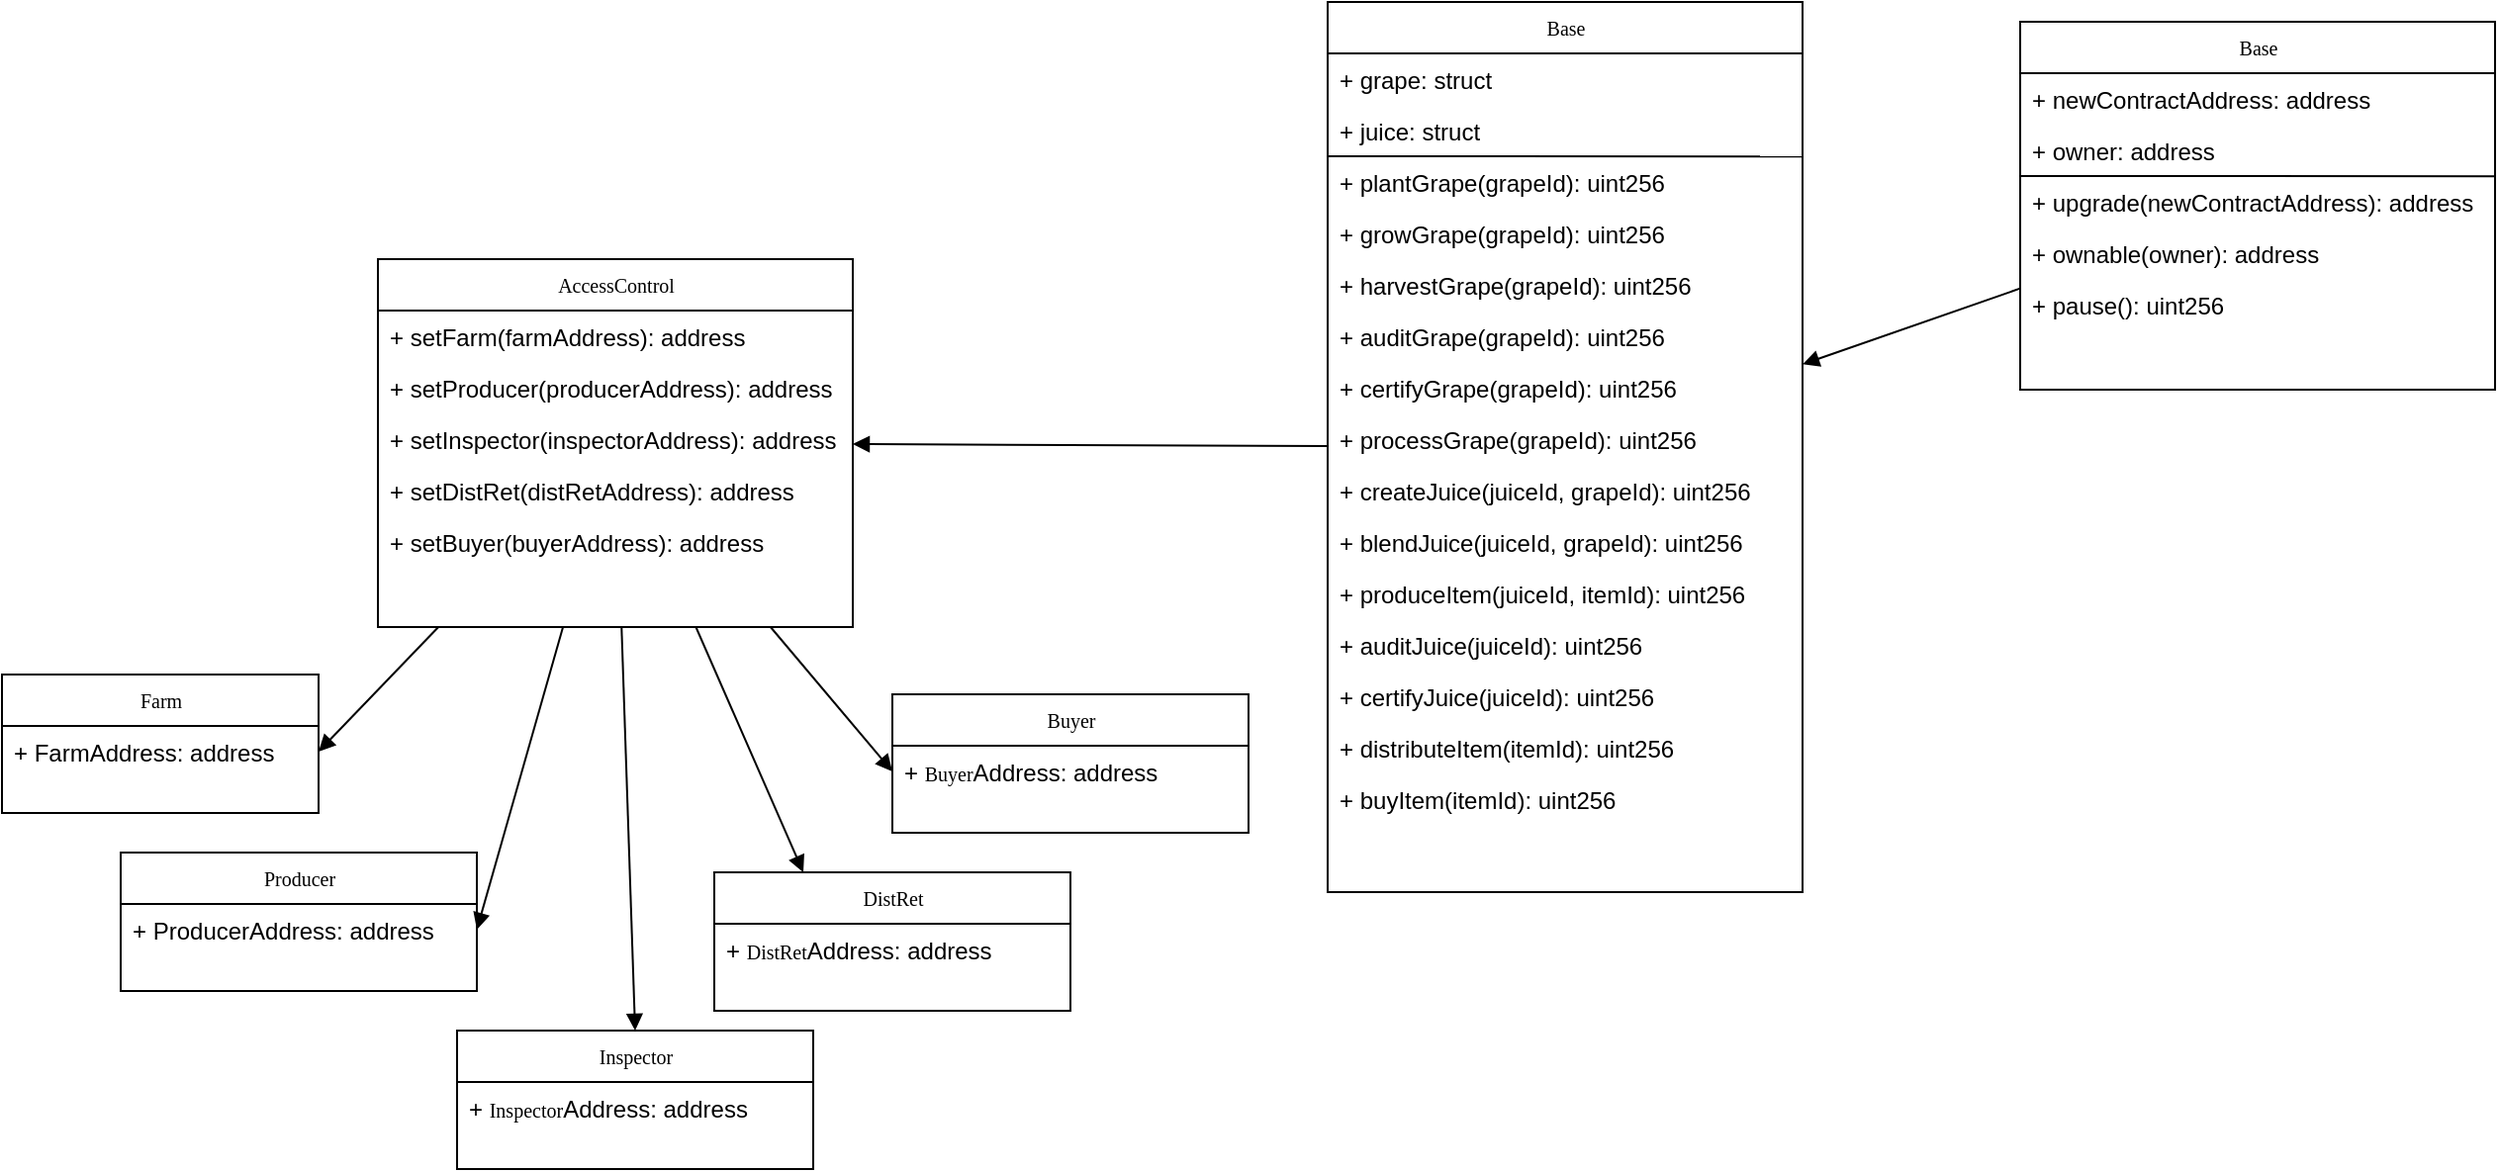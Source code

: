 <mxfile version="13.8.2" type="device"><diagram name="Page-1" id="c4acf3e9-155e-7222-9cf6-157b1a14988f"><mxGraphModel dx="1923" dy="3018" grid="1" gridSize="10" guides="1" tooltips="1" connect="1" arrows="1" fold="1" page="1" pageScale="1" pageWidth="850" pageHeight="1100" background="#ffffff" math="0" shadow="0"><root><mxCell id="0"/><mxCell id="1" parent="0"/><mxCell id="17acba5748e5396b-2" value="AccessControl" style="swimlane;html=1;fontStyle=0;childLayout=stackLayout;horizontal=1;startSize=26;fillColor=none;horizontalStack=0;resizeParent=1;resizeLast=0;collapsible=1;marginBottom=0;swimlaneFillColor=#ffffff;rounded=0;shadow=0;comic=0;labelBackgroundColor=none;strokeWidth=1;fontFamily=Verdana;fontSize=10;align=center;" parent="1" vertex="1"><mxGeometry x="-290" y="-1030" width="240" height="186" as="geometry"/></mxCell><mxCell id="17acba5748e5396b-3" value="+ setFarm(farmAddress): address" style="text;html=1;strokeColor=none;fillColor=none;align=left;verticalAlign=top;spacingLeft=4;spacingRight=4;whiteSpace=wrap;overflow=hidden;rotatable=0;points=[[0,0.5],[1,0.5]];portConstraint=eastwest;" parent="17acba5748e5396b-2" vertex="1"><mxGeometry y="26" width="240" height="26" as="geometry"/></mxCell><mxCell id="17acba5748e5396b-4" value="+ setProducer(producerAddress): address" style="text;html=1;strokeColor=none;fillColor=none;align=left;verticalAlign=top;spacingLeft=4;spacingRight=4;whiteSpace=wrap;overflow=hidden;rotatable=0;points=[[0,0.5],[1,0.5]];portConstraint=eastwest;" parent="17acba5748e5396b-2" vertex="1"><mxGeometry y="52" width="240" height="26" as="geometry"/></mxCell><mxCell id="17acba5748e5396b-6" value="+ setInspector(inspectorAddress): address" style="text;html=1;strokeColor=none;fillColor=none;align=left;verticalAlign=top;spacingLeft=4;spacingRight=4;whiteSpace=wrap;overflow=hidden;rotatable=0;points=[[0,0.5],[1,0.5]];portConstraint=eastwest;" parent="17acba5748e5396b-2" vertex="1"><mxGeometry y="78" width="240" height="26" as="geometry"/></mxCell><mxCell id="17acba5748e5396b-9" value="+ setDistRet(distRetAddress): address" style="text;html=1;strokeColor=none;fillColor=none;align=left;verticalAlign=top;spacingLeft=4;spacingRight=4;whiteSpace=wrap;overflow=hidden;rotatable=0;points=[[0,0.5],[1,0.5]];portConstraint=eastwest;" parent="17acba5748e5396b-2" vertex="1"><mxGeometry y="104" width="240" height="26" as="geometry"/></mxCell><mxCell id="17acba5748e5396b-10" value="+ setBuyer(buyerAddress): address" style="text;html=1;strokeColor=none;fillColor=none;align=left;verticalAlign=top;spacingLeft=4;spacingRight=4;whiteSpace=wrap;overflow=hidden;rotatable=0;points=[[0,0.5],[1,0.5]];portConstraint=eastwest;" parent="17acba5748e5396b-2" vertex="1"><mxGeometry y="130" width="240" height="26" as="geometry"/></mxCell><mxCell id="NQbMC_sJGdAJaTffymQG-1" value="Producer" style="swimlane;html=1;fontStyle=0;childLayout=stackLayout;horizontal=1;startSize=26;fillColor=none;horizontalStack=0;resizeParent=1;resizeLast=0;collapsible=1;marginBottom=0;swimlaneFillColor=#ffffff;rounded=0;shadow=0;comic=0;labelBackgroundColor=none;strokeWidth=1;fontFamily=Verdana;fontSize=10;align=center;" vertex="1" parent="1"><mxGeometry x="-420" y="-730" width="180" height="70" as="geometry"/></mxCell><mxCell id="NQbMC_sJGdAJaTffymQG-2" value="+ ProducerAddress: address" style="text;html=1;strokeColor=none;fillColor=none;align=left;verticalAlign=top;spacingLeft=4;spacingRight=4;whiteSpace=wrap;overflow=hidden;rotatable=0;points=[[0,0.5],[1,0.5]];portConstraint=eastwest;" vertex="1" parent="NQbMC_sJGdAJaTffymQG-1"><mxGeometry y="26" width="180" height="26" as="geometry"/></mxCell><mxCell id="NQbMC_sJGdAJaTffymQG-8" value="Farm" style="swimlane;html=1;fontStyle=0;childLayout=stackLayout;horizontal=1;startSize=26;fillColor=none;horizontalStack=0;resizeParent=1;resizeLast=0;collapsible=1;marginBottom=0;swimlaneFillColor=#ffffff;rounded=0;shadow=0;comic=0;labelBackgroundColor=none;strokeWidth=1;fontFamily=Verdana;fontSize=10;align=center;" vertex="1" parent="1"><mxGeometry x="-480" y="-820" width="160" height="70" as="geometry"/></mxCell><mxCell id="NQbMC_sJGdAJaTffymQG-9" value="+ FarmAddress: address" style="text;html=1;strokeColor=none;fillColor=none;align=left;verticalAlign=top;spacingLeft=4;spacingRight=4;whiteSpace=wrap;overflow=hidden;rotatable=0;points=[[0,0.5],[1,0.5]];portConstraint=eastwest;" vertex="1" parent="NQbMC_sJGdAJaTffymQG-8"><mxGeometry y="26" width="160" height="26" as="geometry"/></mxCell><mxCell id="NQbMC_sJGdAJaTffymQG-23" style="edgeStyle=none;rounded=0;orthogonalLoop=1;jettySize=auto;html=1;exitX=0.5;exitY=0;exitDx=0;exitDy=0;startArrow=block;startFill=1;endArrow=none;endFill=0;" edge="1" parent="1" source="NQbMC_sJGdAJaTffymQG-10" target="17acba5748e5396b-2"><mxGeometry relative="1" as="geometry"/></mxCell><mxCell id="NQbMC_sJGdAJaTffymQG-10" value="Inspector" style="swimlane;html=1;fontStyle=0;childLayout=stackLayout;horizontal=1;startSize=26;fillColor=none;horizontalStack=0;resizeParent=1;resizeLast=0;collapsible=1;marginBottom=0;swimlaneFillColor=#ffffff;rounded=0;shadow=0;comic=0;labelBackgroundColor=none;strokeWidth=1;fontFamily=Verdana;fontSize=10;align=center;" vertex="1" parent="1"><mxGeometry x="-250" y="-640" width="180" height="70" as="geometry"/></mxCell><mxCell id="NQbMC_sJGdAJaTffymQG-11" value="+&amp;nbsp;&lt;span style=&quot;font-family: &amp;#34;verdana&amp;#34; ; font-size: 10px ; text-align: center&quot;&gt;Inspector&lt;/span&gt;Address: address" style="text;html=1;strokeColor=none;fillColor=none;align=left;verticalAlign=top;spacingLeft=4;spacingRight=4;whiteSpace=wrap;overflow=hidden;rotatable=0;points=[[0,0.5],[1,0.5]];portConstraint=eastwest;" vertex="1" parent="NQbMC_sJGdAJaTffymQG-10"><mxGeometry y="26" width="180" height="26" as="geometry"/></mxCell><mxCell id="NQbMC_sJGdAJaTffymQG-27" style="edgeStyle=none;rounded=0;orthogonalLoop=1;jettySize=auto;html=1;exitX=0.25;exitY=0;exitDx=0;exitDy=0;startArrow=block;startFill=1;endArrow=none;endFill=0;" edge="1" parent="1" source="NQbMC_sJGdAJaTffymQG-12" target="17acba5748e5396b-2"><mxGeometry relative="1" as="geometry"/></mxCell><mxCell id="NQbMC_sJGdAJaTffymQG-12" value="DistRet" style="swimlane;html=1;fontStyle=0;childLayout=stackLayout;horizontal=1;startSize=26;fillColor=none;horizontalStack=0;resizeParent=1;resizeLast=0;collapsible=1;marginBottom=0;swimlaneFillColor=#ffffff;rounded=0;shadow=0;comic=0;labelBackgroundColor=none;strokeWidth=1;fontFamily=Verdana;fontSize=10;align=center;" vertex="1" parent="1"><mxGeometry x="-120" y="-720" width="180" height="70" as="geometry"/></mxCell><mxCell id="NQbMC_sJGdAJaTffymQG-13" value="+&amp;nbsp;&lt;span style=&quot;font-family: &amp;#34;verdana&amp;#34; ; font-size: 10px ; text-align: center&quot;&gt;DistRet&lt;/span&gt;Address: address" style="text;html=1;strokeColor=none;fillColor=none;align=left;verticalAlign=top;spacingLeft=4;spacingRight=4;whiteSpace=wrap;overflow=hidden;rotatable=0;points=[[0,0.5],[1,0.5]];portConstraint=eastwest;" vertex="1" parent="NQbMC_sJGdAJaTffymQG-12"><mxGeometry y="26" width="180" height="26" as="geometry"/></mxCell><mxCell id="NQbMC_sJGdAJaTffymQG-14" value="Buyer" style="swimlane;html=1;fontStyle=0;childLayout=stackLayout;horizontal=1;startSize=26;fillColor=none;horizontalStack=0;resizeParent=1;resizeLast=0;collapsible=1;marginBottom=0;swimlaneFillColor=#ffffff;rounded=0;shadow=0;comic=0;labelBackgroundColor=none;strokeWidth=1;fontFamily=Verdana;fontSize=10;align=center;" vertex="1" parent="1"><mxGeometry x="-30" y="-810" width="180" height="70" as="geometry"/></mxCell><mxCell id="NQbMC_sJGdAJaTffymQG-15" value="&lt;div style=&quot;text-align: center&quot;&gt;&lt;span&gt;+ &lt;font face=&quot;verdana&quot;&gt;&lt;span style=&quot;font-size: 10px&quot;&gt;Buyer&lt;/span&gt;&lt;/font&gt;&lt;/span&gt;&lt;span&gt;Address: address&lt;/span&gt;&lt;/div&gt;" style="text;html=1;strokeColor=none;fillColor=none;align=left;verticalAlign=top;spacingLeft=4;spacingRight=4;whiteSpace=wrap;overflow=hidden;rotatable=0;points=[[0,0.5],[1,0.5]];portConstraint=eastwest;" vertex="1" parent="NQbMC_sJGdAJaTffymQG-14"><mxGeometry y="26" width="180" height="26" as="geometry"/></mxCell><mxCell id="NQbMC_sJGdAJaTffymQG-24" style="edgeStyle=none;rounded=0;orthogonalLoop=1;jettySize=auto;html=1;exitX=1;exitY=0.5;exitDx=0;exitDy=0;startArrow=block;startFill=1;endArrow=none;endFill=0;" edge="1" parent="1" source="NQbMC_sJGdAJaTffymQG-2" target="17acba5748e5396b-2"><mxGeometry relative="1" as="geometry"/></mxCell><mxCell id="NQbMC_sJGdAJaTffymQG-25" style="edgeStyle=none;rounded=0;orthogonalLoop=1;jettySize=auto;html=1;exitX=1;exitY=0.5;exitDx=0;exitDy=0;startArrow=block;startFill=1;endArrow=none;endFill=0;" edge="1" parent="1" source="NQbMC_sJGdAJaTffymQG-9" target="17acba5748e5396b-2"><mxGeometry relative="1" as="geometry"/></mxCell><mxCell id="NQbMC_sJGdAJaTffymQG-26" style="edgeStyle=none;rounded=0;orthogonalLoop=1;jettySize=auto;html=1;exitX=0;exitY=0.5;exitDx=0;exitDy=0;startArrow=block;startFill=1;endArrow=none;endFill=0;" edge="1" parent="1" source="NQbMC_sJGdAJaTffymQG-15" target="17acba5748e5396b-2"><mxGeometry relative="1" as="geometry"/></mxCell><mxCell id="NQbMC_sJGdAJaTffymQG-28" value="Base" style="swimlane;html=1;fontStyle=0;childLayout=stackLayout;horizontal=1;startSize=26;fillColor=none;horizontalStack=0;resizeParent=1;resizeLast=0;collapsible=1;marginBottom=0;swimlaneFillColor=#ffffff;rounded=0;shadow=0;comic=0;labelBackgroundColor=none;strokeWidth=1;fontFamily=Verdana;fontSize=10;align=center;" vertex="1" parent="1"><mxGeometry x="190" y="-1160" width="240" height="450" as="geometry"/></mxCell><mxCell id="NQbMC_sJGdAJaTffymQG-29" value="+ grape: struct" style="text;html=1;strokeColor=none;fillColor=none;align=left;verticalAlign=top;spacingLeft=4;spacingRight=4;whiteSpace=wrap;overflow=hidden;rotatable=0;points=[[0,0.5],[1,0.5]];portConstraint=eastwest;" vertex="1" parent="NQbMC_sJGdAJaTffymQG-28"><mxGeometry y="26" width="240" height="26" as="geometry"/></mxCell><mxCell id="NQbMC_sJGdAJaTffymQG-30" value="+ juice: struct" style="text;html=1;strokeColor=none;fillColor=none;align=left;verticalAlign=top;spacingLeft=4;spacingRight=4;whiteSpace=wrap;overflow=hidden;rotatable=0;points=[[0,0.5],[1,0.5]];portConstraint=eastwest;" vertex="1" parent="NQbMC_sJGdAJaTffymQG-28"><mxGeometry y="52" width="240" height="26" as="geometry"/></mxCell><mxCell id="NQbMC_sJGdAJaTffymQG-31" value="+ plantGrape(grapeId): uint256" style="text;html=1;strokeColor=none;fillColor=none;align=left;verticalAlign=top;spacingLeft=4;spacingRight=4;whiteSpace=wrap;overflow=hidden;rotatable=0;points=[[0,0.5],[1,0.5]];portConstraint=eastwest;" vertex="1" parent="NQbMC_sJGdAJaTffymQG-28"><mxGeometry y="78" width="240" height="26" as="geometry"/></mxCell><mxCell id="NQbMC_sJGdAJaTffymQG-32" value="+ growGrape(grapeId): uint256" style="text;html=1;strokeColor=none;fillColor=none;align=left;verticalAlign=top;spacingLeft=4;spacingRight=4;whiteSpace=wrap;overflow=hidden;rotatable=0;points=[[0,0.5],[1,0.5]];portConstraint=eastwest;" vertex="1" parent="NQbMC_sJGdAJaTffymQG-28"><mxGeometry y="104" width="240" height="26" as="geometry"/></mxCell><mxCell id="NQbMC_sJGdAJaTffymQG-33" value="+ harvestGrape(grapeId): uint256" style="text;html=1;strokeColor=none;fillColor=none;align=left;verticalAlign=top;spacingLeft=4;spacingRight=4;whiteSpace=wrap;overflow=hidden;rotatable=0;points=[[0,0.5],[1,0.5]];portConstraint=eastwest;" vertex="1" parent="NQbMC_sJGdAJaTffymQG-28"><mxGeometry y="130" width="240" height="26" as="geometry"/></mxCell><mxCell id="NQbMC_sJGdAJaTffymQG-43" value="" style="endArrow=none;html=1;exitX=0.002;exitY=0.001;exitDx=0;exitDy=0;exitPerimeter=0;entryX=0.999;entryY=1.003;entryDx=0;entryDy=0;entryPerimeter=0;" edge="1" parent="NQbMC_sJGdAJaTffymQG-28" source="NQbMC_sJGdAJaTffymQG-31" target="NQbMC_sJGdAJaTffymQG-30"><mxGeometry width="50" height="50" relative="1" as="geometry"><mxPoint x="180" y="200" as="sourcePoint"/><mxPoint x="241" y="91" as="targetPoint"/></mxGeometry></mxCell><mxCell id="NQbMC_sJGdAJaTffymQG-58" value="+ auditGrape(grapeId): uint256" style="text;html=1;strokeColor=none;fillColor=none;align=left;verticalAlign=top;spacingLeft=4;spacingRight=4;whiteSpace=wrap;overflow=hidden;rotatable=0;points=[[0,0.5],[1,0.5]];portConstraint=eastwest;" vertex="1" parent="NQbMC_sJGdAJaTffymQG-28"><mxGeometry y="156" width="240" height="26" as="geometry"/></mxCell><mxCell id="NQbMC_sJGdAJaTffymQG-59" value="+ certifyGrape(grapeId): uint256" style="text;html=1;strokeColor=none;fillColor=none;align=left;verticalAlign=top;spacingLeft=4;spacingRight=4;whiteSpace=wrap;overflow=hidden;rotatable=0;points=[[0,0.5],[1,0.5]];portConstraint=eastwest;" vertex="1" parent="NQbMC_sJGdAJaTffymQG-28"><mxGeometry y="182" width="240" height="26" as="geometry"/></mxCell><mxCell id="NQbMC_sJGdAJaTffymQG-60" value="+ processGrape(grapeId): uint256" style="text;html=1;strokeColor=none;fillColor=none;align=left;verticalAlign=top;spacingLeft=4;spacingRight=4;whiteSpace=wrap;overflow=hidden;rotatable=0;points=[[0,0.5],[1,0.5]];portConstraint=eastwest;" vertex="1" parent="NQbMC_sJGdAJaTffymQG-28"><mxGeometry y="208" width="240" height="26" as="geometry"/></mxCell><mxCell id="NQbMC_sJGdAJaTffymQG-61" value="+ createJuice(juiceId, grapeId): uint256" style="text;html=1;strokeColor=none;fillColor=none;align=left;verticalAlign=top;spacingLeft=4;spacingRight=4;whiteSpace=wrap;overflow=hidden;rotatable=0;points=[[0,0.5],[1,0.5]];portConstraint=eastwest;" vertex="1" parent="NQbMC_sJGdAJaTffymQG-28"><mxGeometry y="234" width="240" height="26" as="geometry"/></mxCell><mxCell id="NQbMC_sJGdAJaTffymQG-62" value="+ blendJuice(juiceId, grapeId): uint256" style="text;html=1;strokeColor=none;fillColor=none;align=left;verticalAlign=top;spacingLeft=4;spacingRight=4;whiteSpace=wrap;overflow=hidden;rotatable=0;points=[[0,0.5],[1,0.5]];portConstraint=eastwest;" vertex="1" parent="NQbMC_sJGdAJaTffymQG-28"><mxGeometry y="260" width="240" height="26" as="geometry"/></mxCell><mxCell id="NQbMC_sJGdAJaTffymQG-63" value="+ produceItem(juiceId, itemId): uint256" style="text;html=1;strokeColor=none;fillColor=none;align=left;verticalAlign=top;spacingLeft=4;spacingRight=4;whiteSpace=wrap;overflow=hidden;rotatable=0;points=[[0,0.5],[1,0.5]];portConstraint=eastwest;" vertex="1" parent="NQbMC_sJGdAJaTffymQG-28"><mxGeometry y="286" width="240" height="26" as="geometry"/></mxCell><mxCell id="NQbMC_sJGdAJaTffymQG-64" value="+ auditJuice(juiceId): uint256" style="text;html=1;strokeColor=none;fillColor=none;align=left;verticalAlign=top;spacingLeft=4;spacingRight=4;whiteSpace=wrap;overflow=hidden;rotatable=0;points=[[0,0.5],[1,0.5]];portConstraint=eastwest;" vertex="1" parent="NQbMC_sJGdAJaTffymQG-28"><mxGeometry y="312" width="240" height="26" as="geometry"/></mxCell><mxCell id="NQbMC_sJGdAJaTffymQG-67" value="+ certifyJuice(juiceId): uint256" style="text;html=1;strokeColor=none;fillColor=none;align=left;verticalAlign=top;spacingLeft=4;spacingRight=4;whiteSpace=wrap;overflow=hidden;rotatable=0;points=[[0,0.5],[1,0.5]];portConstraint=eastwest;" vertex="1" parent="NQbMC_sJGdAJaTffymQG-28"><mxGeometry y="338" width="240" height="26" as="geometry"/></mxCell><mxCell id="NQbMC_sJGdAJaTffymQG-66" value="+ distributeItem(itemId): uint256" style="text;html=1;strokeColor=none;fillColor=none;align=left;verticalAlign=top;spacingLeft=4;spacingRight=4;whiteSpace=wrap;overflow=hidden;rotatable=0;points=[[0,0.5],[1,0.5]];portConstraint=eastwest;" vertex="1" parent="NQbMC_sJGdAJaTffymQG-28"><mxGeometry y="364" width="240" height="26" as="geometry"/></mxCell><mxCell id="NQbMC_sJGdAJaTffymQG-65" value="+ buyItem(itemId): uint256" style="text;html=1;strokeColor=none;fillColor=none;align=left;verticalAlign=top;spacingLeft=4;spacingRight=4;whiteSpace=wrap;overflow=hidden;rotatable=0;points=[[0,0.5],[1,0.5]];portConstraint=eastwest;" vertex="1" parent="NQbMC_sJGdAJaTffymQG-28"><mxGeometry y="390" width="240" height="26" as="geometry"/></mxCell><mxCell id="NQbMC_sJGdAJaTffymQG-41" style="edgeStyle=none;rounded=0;orthogonalLoop=1;jettySize=auto;html=1;startArrow=block;startFill=1;endArrow=none;endFill=0;" edge="1" parent="1" source="NQbMC_sJGdAJaTffymQG-28" target="NQbMC_sJGdAJaTffymQG-51"><mxGeometry relative="1" as="geometry"><mxPoint x="540" y="-858.529" as="targetPoint"/></mxGeometry></mxCell><mxCell id="NQbMC_sJGdAJaTffymQG-42" style="edgeStyle=none;rounded=0;orthogonalLoop=1;jettySize=auto;html=1;startArrow=block;startFill=1;endArrow=none;endFill=0;" edge="1" parent="1" source="17acba5748e5396b-2" target="NQbMC_sJGdAJaTffymQG-28"><mxGeometry relative="1" as="geometry"/></mxCell><mxCell id="NQbMC_sJGdAJaTffymQG-51" value="Base" style="swimlane;html=1;fontStyle=0;childLayout=stackLayout;horizontal=1;startSize=26;fillColor=none;horizontalStack=0;resizeParent=1;resizeLast=0;collapsible=1;marginBottom=0;swimlaneFillColor=#ffffff;rounded=0;shadow=0;comic=0;labelBackgroundColor=none;strokeWidth=1;fontFamily=Verdana;fontSize=10;align=center;" vertex="1" parent="1"><mxGeometry x="540" y="-1150" width="240" height="186" as="geometry"/></mxCell><mxCell id="NQbMC_sJGdAJaTffymQG-52" value="+ newContractAddress: address" style="text;html=1;strokeColor=none;fillColor=none;align=left;verticalAlign=top;spacingLeft=4;spacingRight=4;whiteSpace=wrap;overflow=hidden;rotatable=0;points=[[0,0.5],[1,0.5]];portConstraint=eastwest;" vertex="1" parent="NQbMC_sJGdAJaTffymQG-51"><mxGeometry y="26" width="240" height="26" as="geometry"/></mxCell><mxCell id="NQbMC_sJGdAJaTffymQG-53" value="+ owner: address" style="text;html=1;strokeColor=none;fillColor=none;align=left;verticalAlign=top;spacingLeft=4;spacingRight=4;whiteSpace=wrap;overflow=hidden;rotatable=0;points=[[0,0.5],[1,0.5]];portConstraint=eastwest;" vertex="1" parent="NQbMC_sJGdAJaTffymQG-51"><mxGeometry y="52" width="240" height="26" as="geometry"/></mxCell><mxCell id="NQbMC_sJGdAJaTffymQG-54" value="+ upgrade(newContractAddress): address" style="text;html=1;strokeColor=none;fillColor=none;align=left;verticalAlign=top;spacingLeft=4;spacingRight=4;whiteSpace=wrap;overflow=hidden;rotatable=0;points=[[0,0.5],[1,0.5]];portConstraint=eastwest;" vertex="1" parent="NQbMC_sJGdAJaTffymQG-51"><mxGeometry y="78" width="240" height="26" as="geometry"/></mxCell><mxCell id="NQbMC_sJGdAJaTffymQG-55" value="+ ownable(owner): address" style="text;html=1;strokeColor=none;fillColor=none;align=left;verticalAlign=top;spacingLeft=4;spacingRight=4;whiteSpace=wrap;overflow=hidden;rotatable=0;points=[[0,0.5],[1,0.5]];portConstraint=eastwest;" vertex="1" parent="NQbMC_sJGdAJaTffymQG-51"><mxGeometry y="104" width="240" height="26" as="geometry"/></mxCell><mxCell id="NQbMC_sJGdAJaTffymQG-56" value="+ pause(): uint256" style="text;html=1;strokeColor=none;fillColor=none;align=left;verticalAlign=top;spacingLeft=4;spacingRight=4;whiteSpace=wrap;overflow=hidden;rotatable=0;points=[[0,0.5],[1,0.5]];portConstraint=eastwest;" vertex="1" parent="NQbMC_sJGdAJaTffymQG-51"><mxGeometry y="130" width="240" height="26" as="geometry"/></mxCell><mxCell id="NQbMC_sJGdAJaTffymQG-57" value="" style="endArrow=none;html=1;exitX=0.002;exitY=0.001;exitDx=0;exitDy=0;exitPerimeter=0;entryX=0.999;entryY=1.003;entryDx=0;entryDy=0;entryPerimeter=0;" edge="1" parent="NQbMC_sJGdAJaTffymQG-51" source="NQbMC_sJGdAJaTffymQG-54" target="NQbMC_sJGdAJaTffymQG-53"><mxGeometry width="50" height="50" relative="1" as="geometry"><mxPoint x="180" y="200" as="sourcePoint"/><mxPoint x="241" y="91" as="targetPoint"/></mxGeometry></mxCell></root></mxGraphModel></diagram></mxfile>
